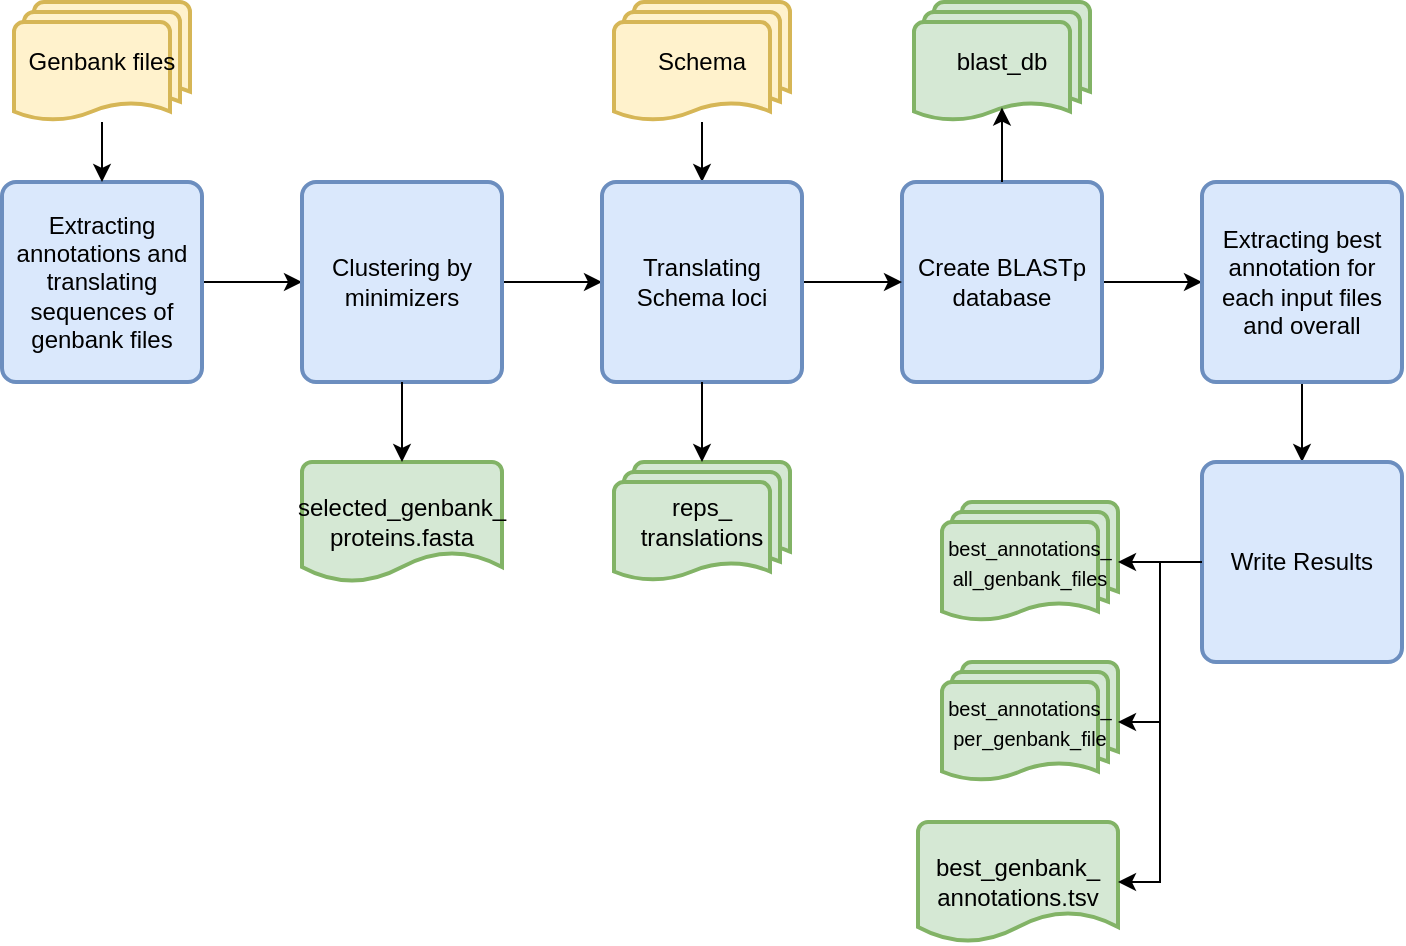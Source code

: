 <mxfile version="25.0.3">
  <diagram name="Page-1" id="vI1ZFkF_VZ9kpP50E2va">
    <mxGraphModel dx="1364" dy="799" grid="1" gridSize="10" guides="1" tooltips="1" connect="1" arrows="1" fold="1" page="1" pageScale="1" pageWidth="850" pageHeight="1100" math="0" shadow="0">
      <root>
        <mxCell id="0" />
        <mxCell id="1" parent="0" />
        <mxCell id="fPaXjcl1kV30KWy46vOE-5" style="edgeStyle=orthogonalEdgeStyle;rounded=0;orthogonalLoop=1;jettySize=auto;html=1;entryX=0;entryY=0.5;entryDx=0;entryDy=0;" edge="1" parent="1" source="fPaXjcl1kV30KWy46vOE-1" target="fPaXjcl1kV30KWy46vOE-4">
          <mxGeometry relative="1" as="geometry" />
        </mxCell>
        <mxCell id="fPaXjcl1kV30KWy46vOE-1" value="Extracting annotations and translating sequences of genbank files" style="rounded=1;whiteSpace=wrap;html=1;absoluteArcSize=1;arcSize=14;strokeWidth=2;fillColor=#dae8fc;strokeColor=#6c8ebf;" vertex="1" parent="1">
          <mxGeometry x="30" y="100" width="100" height="100" as="geometry" />
        </mxCell>
        <mxCell id="fPaXjcl1kV30KWy46vOE-3" style="edgeStyle=orthogonalEdgeStyle;rounded=0;orthogonalLoop=1;jettySize=auto;html=1;entryX=0.5;entryY=0;entryDx=0;entryDy=0;" edge="1" parent="1" source="fPaXjcl1kV30KWy46vOE-2" target="fPaXjcl1kV30KWy46vOE-1">
          <mxGeometry relative="1" as="geometry" />
        </mxCell>
        <mxCell id="fPaXjcl1kV30KWy46vOE-2" value="Genbank files" style="strokeWidth=2;html=1;shape=mxgraph.flowchart.multi-document;whiteSpace=wrap;fillColor=#fff2cc;strokeColor=#d6b656;" vertex="1" parent="1">
          <mxGeometry x="36" y="10" width="88" height="60" as="geometry" />
        </mxCell>
        <mxCell id="fPaXjcl1kV30KWy46vOE-10" style="edgeStyle=orthogonalEdgeStyle;rounded=0;orthogonalLoop=1;jettySize=auto;html=1;entryX=0;entryY=0.5;entryDx=0;entryDy=0;" edge="1" parent="1" source="fPaXjcl1kV30KWy46vOE-4" target="fPaXjcl1kV30KWy46vOE-9">
          <mxGeometry relative="1" as="geometry" />
        </mxCell>
        <mxCell id="fPaXjcl1kV30KWy46vOE-4" value="Clustering by minimizers" style="rounded=1;whiteSpace=wrap;html=1;absoluteArcSize=1;arcSize=14;strokeWidth=2;fillColor=#dae8fc;strokeColor=#6c8ebf;" vertex="1" parent="1">
          <mxGeometry x="180" y="100" width="100" height="100" as="geometry" />
        </mxCell>
        <mxCell id="fPaXjcl1kV30KWy46vOE-20" style="edgeStyle=orthogonalEdgeStyle;rounded=0;orthogonalLoop=1;jettySize=auto;html=1;" edge="1" parent="1" source="fPaXjcl1kV30KWy46vOE-6" target="fPaXjcl1kV30KWy46vOE-19">
          <mxGeometry relative="1" as="geometry" />
        </mxCell>
        <mxCell id="fPaXjcl1kV30KWy46vOE-6" value="Create BLASTp database" style="rounded=1;whiteSpace=wrap;html=1;absoluteArcSize=1;arcSize=14;strokeWidth=2;fillColor=#dae8fc;strokeColor=#6c8ebf;" vertex="1" parent="1">
          <mxGeometry x="480" y="100" width="100" height="100" as="geometry" />
        </mxCell>
        <mxCell id="fPaXjcl1kV30KWy46vOE-11" style="edgeStyle=orthogonalEdgeStyle;rounded=0;orthogonalLoop=1;jettySize=auto;html=1;" edge="1" parent="1" source="fPaXjcl1kV30KWy46vOE-8" target="fPaXjcl1kV30KWy46vOE-9">
          <mxGeometry relative="1" as="geometry" />
        </mxCell>
        <mxCell id="fPaXjcl1kV30KWy46vOE-8" value="Schema" style="strokeWidth=2;html=1;shape=mxgraph.flowchart.multi-document;whiteSpace=wrap;fillColor=#fff2cc;strokeColor=#d6b656;" vertex="1" parent="1">
          <mxGeometry x="336" y="10" width="88" height="60" as="geometry" />
        </mxCell>
        <mxCell id="fPaXjcl1kV30KWy46vOE-12" style="edgeStyle=orthogonalEdgeStyle;rounded=0;orthogonalLoop=1;jettySize=auto;html=1;entryX=0;entryY=0.5;entryDx=0;entryDy=0;" edge="1" parent="1" source="fPaXjcl1kV30KWy46vOE-9" target="fPaXjcl1kV30KWy46vOE-6">
          <mxGeometry relative="1" as="geometry" />
        </mxCell>
        <mxCell id="fPaXjcl1kV30KWy46vOE-9" value="Translating Schema loci" style="rounded=1;whiteSpace=wrap;html=1;absoluteArcSize=1;arcSize=14;strokeWidth=2;fillColor=#dae8fc;strokeColor=#6c8ebf;" vertex="1" parent="1">
          <mxGeometry x="330" y="100" width="100" height="100" as="geometry" />
        </mxCell>
        <mxCell id="fPaXjcl1kV30KWy46vOE-13" value="reps_&lt;div&gt;translations&lt;/div&gt;" style="strokeWidth=2;html=1;shape=mxgraph.flowchart.multi-document;whiteSpace=wrap;fillColor=#d5e8d4;strokeColor=#82b366;" vertex="1" parent="1">
          <mxGeometry x="336" y="240" width="88" height="60" as="geometry" />
        </mxCell>
        <mxCell id="fPaXjcl1kV30KWy46vOE-14" style="edgeStyle=orthogonalEdgeStyle;rounded=0;orthogonalLoop=1;jettySize=auto;html=1;entryX=0.5;entryY=0;entryDx=0;entryDy=0;entryPerimeter=0;" edge="1" parent="1" source="fPaXjcl1kV30KWy46vOE-9" target="fPaXjcl1kV30KWy46vOE-13">
          <mxGeometry relative="1" as="geometry" />
        </mxCell>
        <mxCell id="fPaXjcl1kV30KWy46vOE-15" value="selected_genbank_&lt;div&gt;proteins.fasta&lt;/div&gt;" style="strokeWidth=2;html=1;shape=mxgraph.flowchart.document2;whiteSpace=wrap;size=0.25;fillColor=#d5e8d4;strokeColor=#82b366;" vertex="1" parent="1">
          <mxGeometry x="180" y="240" width="100" height="60" as="geometry" />
        </mxCell>
        <mxCell id="fPaXjcl1kV30KWy46vOE-16" style="edgeStyle=orthogonalEdgeStyle;rounded=0;orthogonalLoop=1;jettySize=auto;html=1;entryX=0.5;entryY=0;entryDx=0;entryDy=0;entryPerimeter=0;" edge="1" parent="1" source="fPaXjcl1kV30KWy46vOE-4" target="fPaXjcl1kV30KWy46vOE-15">
          <mxGeometry relative="1" as="geometry" />
        </mxCell>
        <mxCell id="fPaXjcl1kV30KWy46vOE-17" value="blast_db" style="strokeWidth=2;html=1;shape=mxgraph.flowchart.multi-document;whiteSpace=wrap;fillColor=#d5e8d4;strokeColor=#82b366;" vertex="1" parent="1">
          <mxGeometry x="486" y="10" width="88" height="60" as="geometry" />
        </mxCell>
        <mxCell id="fPaXjcl1kV30KWy46vOE-22" style="edgeStyle=orthogonalEdgeStyle;rounded=0;orthogonalLoop=1;jettySize=auto;html=1;entryX=0.5;entryY=0;entryDx=0;entryDy=0;" edge="1" parent="1" source="fPaXjcl1kV30KWy46vOE-19" target="fPaXjcl1kV30KWy46vOE-21">
          <mxGeometry relative="1" as="geometry" />
        </mxCell>
        <mxCell id="fPaXjcl1kV30KWy46vOE-19" value="Extracting best annotation for each input files and overall" style="rounded=1;whiteSpace=wrap;html=1;absoluteArcSize=1;arcSize=14;strokeWidth=2;fillColor=#dae8fc;strokeColor=#6c8ebf;" vertex="1" parent="1">
          <mxGeometry x="630" y="100" width="100" height="100" as="geometry" />
        </mxCell>
        <mxCell id="fPaXjcl1kV30KWy46vOE-21" value="Write Results" style="rounded=1;whiteSpace=wrap;html=1;absoluteArcSize=1;arcSize=14;strokeWidth=2;fillColor=#dae8fc;strokeColor=#6c8ebf;" vertex="1" parent="1">
          <mxGeometry x="630" y="240" width="100" height="100" as="geometry" />
        </mxCell>
        <mxCell id="fPaXjcl1kV30KWy46vOE-23" value="&lt;font style=&quot;font-size: 10px;&quot;&gt;best_annotations_&lt;/font&gt;&lt;div&gt;&lt;font style=&quot;font-size: 10px;&quot;&gt;all_genbank_files&lt;/font&gt;&lt;/div&gt;" style="strokeWidth=2;html=1;shape=mxgraph.flowchart.multi-document;whiteSpace=wrap;fillColor=#d5e8d4;strokeColor=#82b366;" vertex="1" parent="1">
          <mxGeometry x="500" y="260" width="88" height="60" as="geometry" />
        </mxCell>
        <mxCell id="fPaXjcl1kV30KWy46vOE-25" style="edgeStyle=orthogonalEdgeStyle;rounded=0;orthogonalLoop=1;jettySize=auto;html=1;entryX=1;entryY=0.5;entryDx=0;entryDy=0;entryPerimeter=0;" edge="1" parent="1" source="fPaXjcl1kV30KWy46vOE-21" target="fPaXjcl1kV30KWy46vOE-23">
          <mxGeometry relative="1" as="geometry" />
        </mxCell>
        <mxCell id="fPaXjcl1kV30KWy46vOE-26" value="&lt;font style=&quot;font-size: 10px;&quot;&gt;best_annotations_&lt;/font&gt;&lt;div&gt;&lt;font style=&quot;font-size: 10px;&quot;&gt;per_genbank_file&lt;/font&gt;&lt;/div&gt;" style="strokeWidth=2;html=1;shape=mxgraph.flowchart.multi-document;whiteSpace=wrap;fillColor=#d5e8d4;strokeColor=#82b366;" vertex="1" parent="1">
          <mxGeometry x="500" y="340" width="88" height="60" as="geometry" />
        </mxCell>
        <mxCell id="fPaXjcl1kV30KWy46vOE-27" style="edgeStyle=orthogonalEdgeStyle;rounded=0;orthogonalLoop=1;jettySize=auto;html=1;entryX=1;entryY=0.5;entryDx=0;entryDy=0;entryPerimeter=0;" edge="1" parent="1" source="fPaXjcl1kV30KWy46vOE-21" target="fPaXjcl1kV30KWy46vOE-26">
          <mxGeometry relative="1" as="geometry" />
        </mxCell>
        <mxCell id="fPaXjcl1kV30KWy46vOE-28" value="best_genbank_&lt;div&gt;annotations.tsv&lt;/div&gt;" style="strokeWidth=2;html=1;shape=mxgraph.flowchart.document2;whiteSpace=wrap;size=0.25;fillColor=#d5e8d4;strokeColor=#82b366;" vertex="1" parent="1">
          <mxGeometry x="488" y="420" width="100" height="60" as="geometry" />
        </mxCell>
        <mxCell id="fPaXjcl1kV30KWy46vOE-30" style="edgeStyle=orthogonalEdgeStyle;rounded=0;orthogonalLoop=1;jettySize=auto;html=1;entryX=0.5;entryY=0.88;entryDx=0;entryDy=0;entryPerimeter=0;" edge="1" parent="1" source="fPaXjcl1kV30KWy46vOE-6" target="fPaXjcl1kV30KWy46vOE-17">
          <mxGeometry relative="1" as="geometry" />
        </mxCell>
        <mxCell id="fPaXjcl1kV30KWy46vOE-31" style="edgeStyle=orthogonalEdgeStyle;rounded=0;orthogonalLoop=1;jettySize=auto;html=1;entryX=1;entryY=0.5;entryDx=0;entryDy=0;entryPerimeter=0;" edge="1" parent="1" source="fPaXjcl1kV30KWy46vOE-21" target="fPaXjcl1kV30KWy46vOE-28">
          <mxGeometry relative="1" as="geometry" />
        </mxCell>
      </root>
    </mxGraphModel>
  </diagram>
</mxfile>

